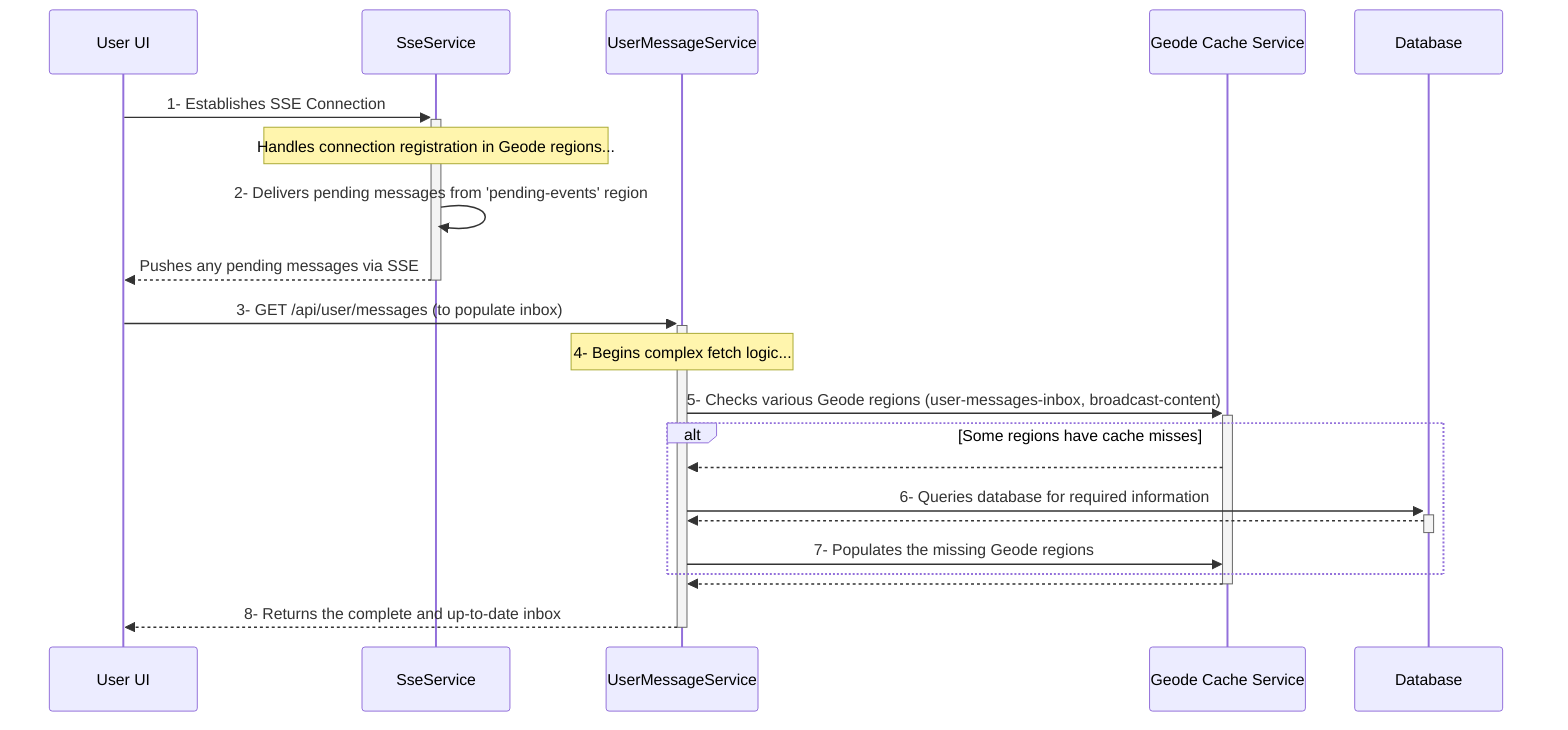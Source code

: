 sequenceDiagram
    participant UserUI as User UI
    participant SseSvc as SseService
    participant UserMsgSvc as UserMessageService
    participant GeodeCache as Geode Cache Service
    participant DB as Database

    UserUI->>+SseSvc: 1- Establishes SSE Connection
    Note over SseSvc: Handles connection registration in Geode regions...
    SseSvc->>SseSvc: 2- Delivers pending messages from 'pending-events' region
    SseSvc-->>-UserUI: Pushes any pending messages via SSE
    
    UserUI->>+UserMsgSvc: 3- GET /api/user/messages (to populate inbox)
    Note over UserMsgSvc: 4- Begins complex fetch logic... 
    UserMsgSvc->>+GeodeCache: 5- Checks various Geode regions (user-messages-inbox, broadcast-content)
    alt Some regions have cache misses
        GeodeCache-->>UserMsgSvc: 
        UserMsgSvc->>+DB: 6- Queries database for required information
        DB-->>-UserMsgSvc: 
        UserMsgSvc->>GeodeCache: 7- Populates the missing Geode regions
    end
    GeodeCache-->>-UserMsgSvc: 
    UserMsgSvc-->>-UserUI: 8- Returns the complete and up-to-date inbox